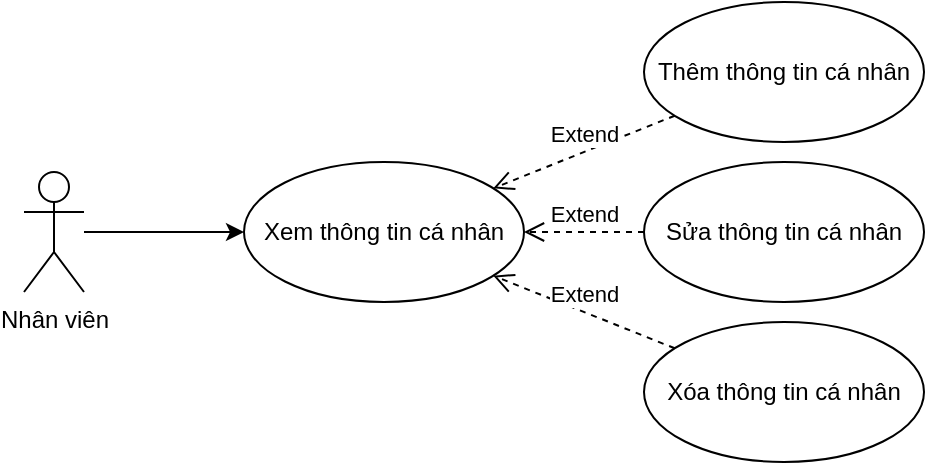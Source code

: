<mxfile version="24.9.1">
  <diagram name="Trang-1" id="QKUE_ooXcnDkt1vQZddo">
    <mxGraphModel dx="1050" dy="522" grid="1" gridSize="10" guides="1" tooltips="1" connect="1" arrows="1" fold="1" page="1" pageScale="1" pageWidth="827" pageHeight="1169" math="0" shadow="0">
      <root>
        <mxCell id="0" />
        <mxCell id="1" parent="0" />
        <mxCell id="s0A9FFqCOSbbXMuvmdED-3" style="edgeStyle=orthogonalEdgeStyle;rounded=0;orthogonalLoop=1;jettySize=auto;html=1;" parent="1" source="s0A9FFqCOSbbXMuvmdED-1" target="s0A9FFqCOSbbXMuvmdED-2" edge="1">
          <mxGeometry relative="1" as="geometry" />
        </mxCell>
        <mxCell id="s0A9FFqCOSbbXMuvmdED-1" value="Nhân viên" style="shape=umlActor;verticalLabelPosition=bottom;verticalAlign=top;html=1;outlineConnect=0;" parent="1" vertex="1">
          <mxGeometry x="60" y="200" width="30" height="60" as="geometry" />
        </mxCell>
        <mxCell id="s0A9FFqCOSbbXMuvmdED-2" value="Xem thông tin cá nhân" style="ellipse;whiteSpace=wrap;html=1;" parent="1" vertex="1">
          <mxGeometry x="170" y="195" width="140" height="70" as="geometry" />
        </mxCell>
        <mxCell id="s0A9FFqCOSbbXMuvmdED-7" value="" style="group" parent="1" vertex="1" connectable="0">
          <mxGeometry x="370" y="115" width="140" height="230" as="geometry" />
        </mxCell>
        <mxCell id="s0A9FFqCOSbbXMuvmdED-4" value="Xóa thông tin cá nhân" style="ellipse;whiteSpace=wrap;html=1;" parent="s0A9FFqCOSbbXMuvmdED-7" vertex="1">
          <mxGeometry y="160" width="140" height="70" as="geometry" />
        </mxCell>
        <mxCell id="s0A9FFqCOSbbXMuvmdED-5" value="Sửa thông tin cá nhân" style="ellipse;whiteSpace=wrap;html=1;" parent="s0A9FFqCOSbbXMuvmdED-7" vertex="1">
          <mxGeometry y="80" width="140" height="70" as="geometry" />
        </mxCell>
        <mxCell id="s0A9FFqCOSbbXMuvmdED-6" value="Thêm thông tin cá nhân" style="ellipse;whiteSpace=wrap;html=1;" parent="s0A9FFqCOSbbXMuvmdED-7" vertex="1">
          <mxGeometry width="140" height="70" as="geometry" />
        </mxCell>
        <mxCell id="s0A9FFqCOSbbXMuvmdED-8" value="Extend" style="html=1;verticalAlign=bottom;endArrow=open;dashed=1;endSize=8;curved=0;rounded=0;" parent="1" source="s0A9FFqCOSbbXMuvmdED-6" target="s0A9FFqCOSbbXMuvmdED-2" edge="1">
          <mxGeometry x="0.003" relative="1" as="geometry">
            <mxPoint x="450" y="270" as="sourcePoint" />
            <mxPoint x="370" y="270" as="targetPoint" />
            <mxPoint as="offset" />
          </mxGeometry>
        </mxCell>
        <mxCell id="s0A9FFqCOSbbXMuvmdED-9" value="Extend" style="html=1;verticalAlign=bottom;endArrow=open;dashed=1;endSize=8;curved=0;rounded=0;" parent="1" source="s0A9FFqCOSbbXMuvmdED-5" target="s0A9FFqCOSbbXMuvmdED-2" edge="1">
          <mxGeometry relative="1" as="geometry">
            <mxPoint x="394" y="186" as="sourcePoint" />
            <mxPoint x="306" y="219" as="targetPoint" />
            <mxPoint as="offset" />
          </mxGeometry>
        </mxCell>
        <mxCell id="s0A9FFqCOSbbXMuvmdED-10" value="Extend" style="html=1;verticalAlign=bottom;endArrow=open;dashed=1;endSize=8;curved=0;rounded=0;" parent="1" source="s0A9FFqCOSbbXMuvmdED-4" target="s0A9FFqCOSbbXMuvmdED-2" edge="1">
          <mxGeometry relative="1" as="geometry">
            <mxPoint x="380" y="243" as="sourcePoint" />
            <mxPoint x="320" y="242" as="targetPoint" />
          </mxGeometry>
        </mxCell>
      </root>
    </mxGraphModel>
  </diagram>
</mxfile>
